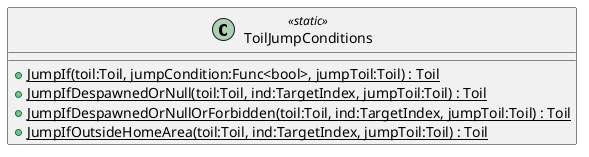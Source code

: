 @startuml
class ToilJumpConditions <<static>> {
    + {static} JumpIf(toil:Toil, jumpCondition:Func<bool>, jumpToil:Toil) : Toil
    + {static} JumpIfDespawnedOrNull(toil:Toil, ind:TargetIndex, jumpToil:Toil) : Toil
    + {static} JumpIfDespawnedOrNullOrForbidden(toil:Toil, ind:TargetIndex, jumpToil:Toil) : Toil
    + {static} JumpIfOutsideHomeArea(toil:Toil, ind:TargetIndex, jumpToil:Toil) : Toil
}
@enduml
